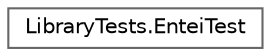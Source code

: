 digraph "Graphical Class Hierarchy"
{
 // INTERACTIVE_SVG=YES
 // LATEX_PDF_SIZE
  bgcolor="transparent";
  edge [fontname=Helvetica,fontsize=10,labelfontname=Helvetica,labelfontsize=10];
  node [fontname=Helvetica,fontsize=10,shape=box,height=0.2,width=0.4];
  rankdir="LR";
  Node0 [id="Node000000",label="LibraryTests.EnteiTest",height=0.2,width=0.4,color="grey40", fillcolor="white", style="filled",URL="$classLibraryTests_1_1EnteiTest.html",tooltip="Test de la clase Entei"];
}
